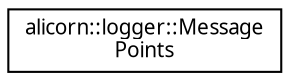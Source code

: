 digraph "Иерархия классов. Графический вид."
{
 // INTERACTIVE_SVG=YES
  edge [fontname="Verdana",fontsize="10",labelfontname="Verdana",labelfontsize="10"];
  node [fontname="Verdana",fontsize="10",shape=record];
  rankdir="LR";
  Node1 [label="alicorn::logger::Message\lPoints",height=0.2,width=0.4,color="black", fillcolor="white", style="filled",URL="$a00113.html",tooltip="Класс входит в Проект Logger   Класс, хранящий список всех мест, в которых использовался логгер..."];
}
